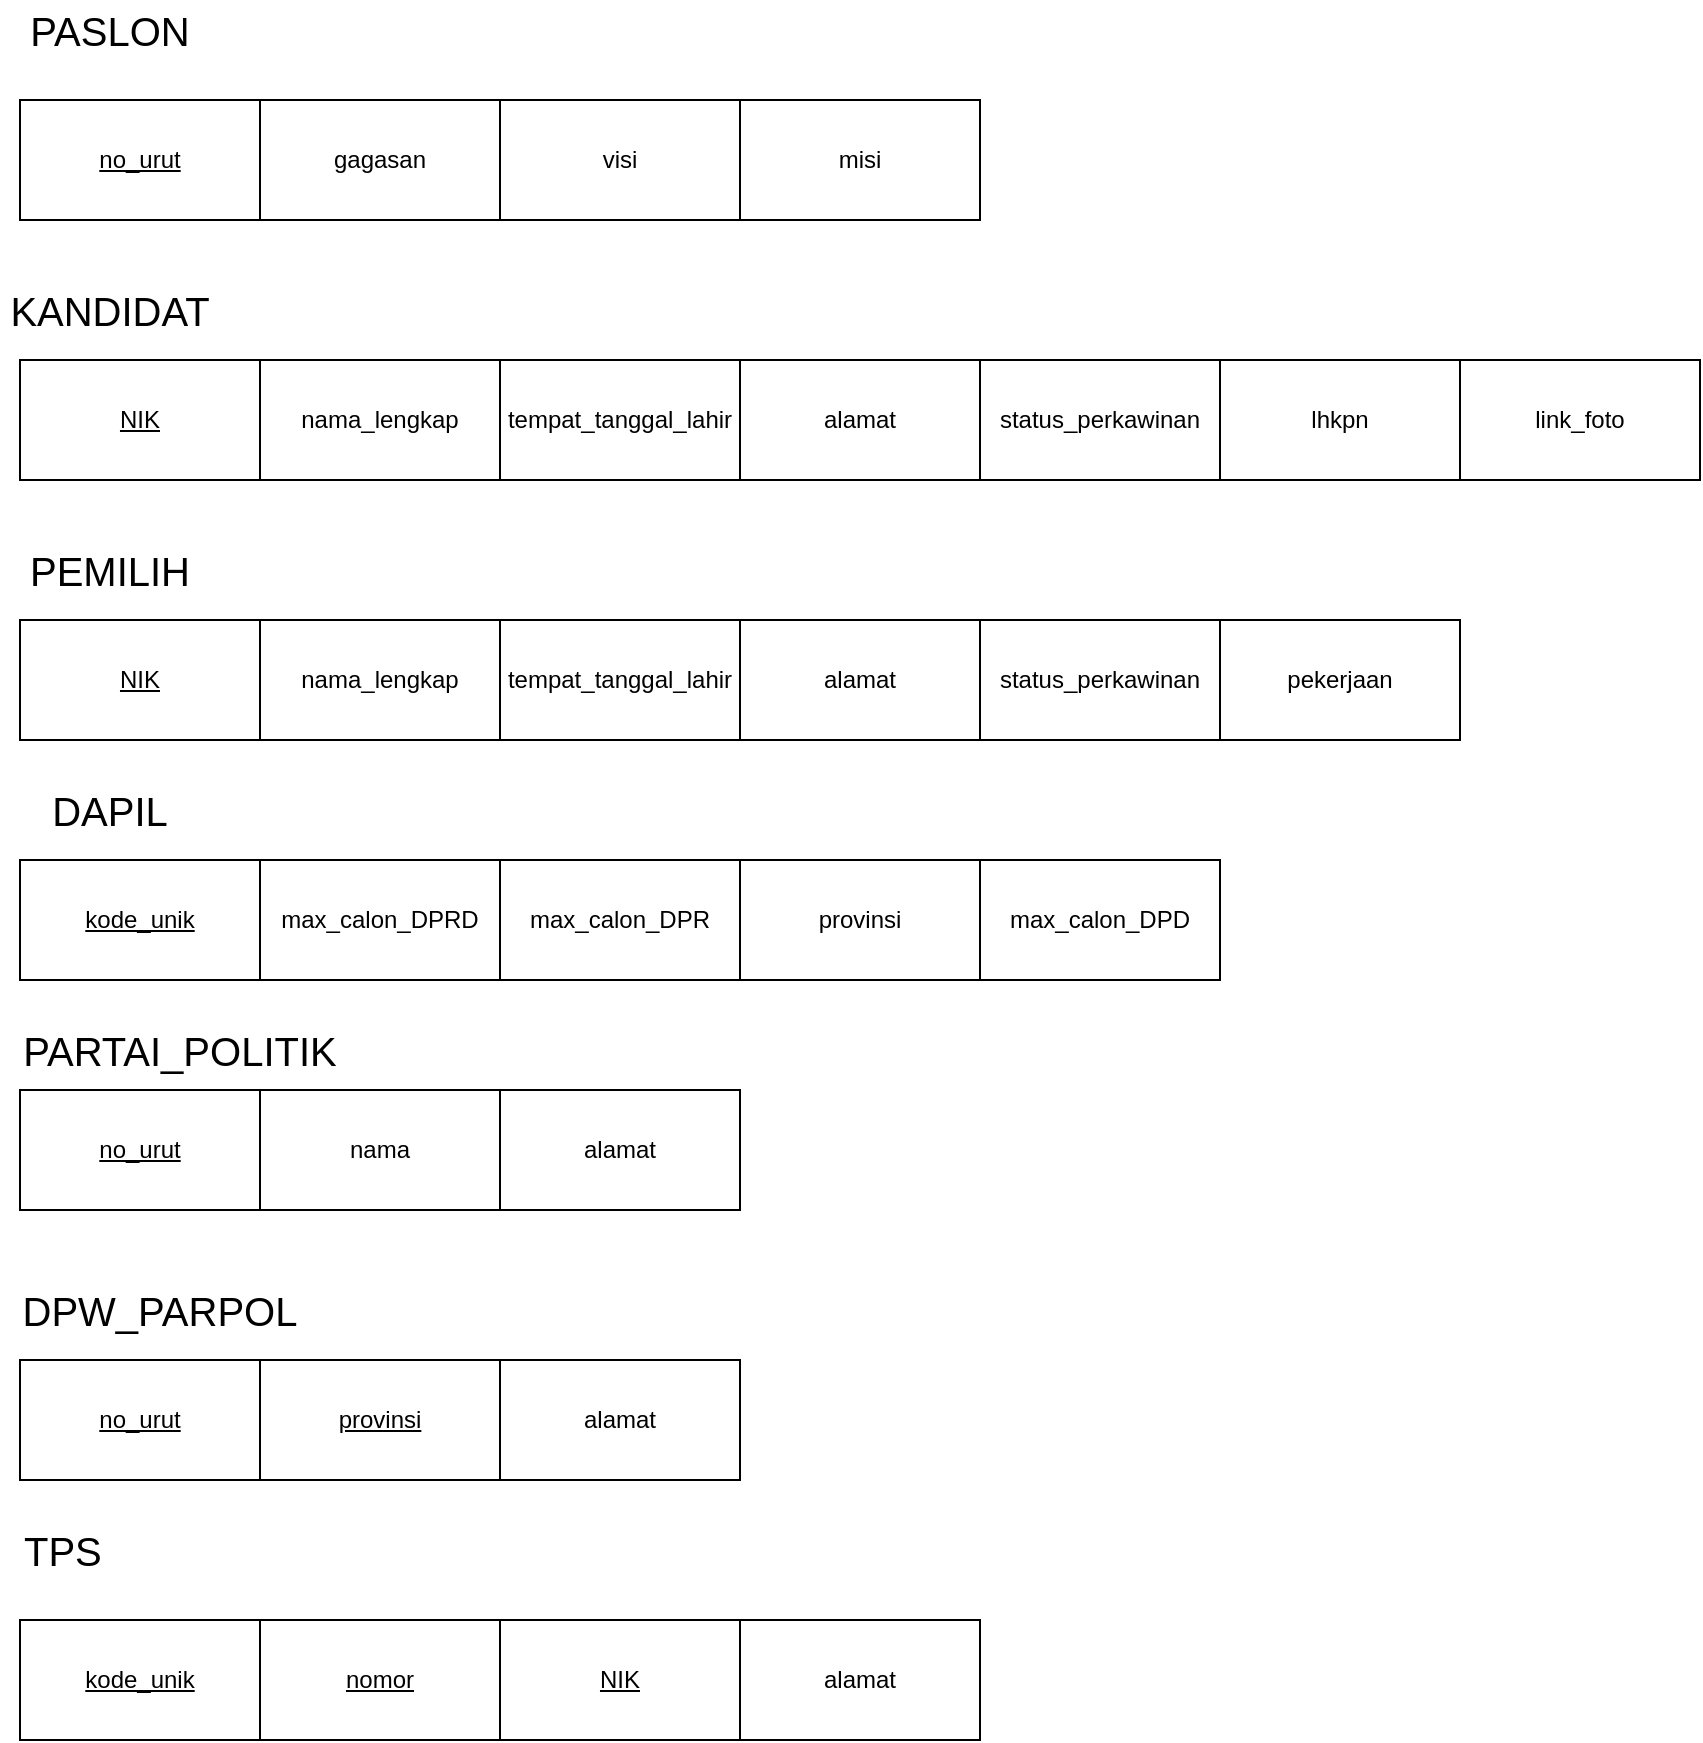 <mxfile version="24.0.1" type="github">
  <diagram name="Page-1" id="29IbZUK5nLMqWAKEhT4y">
    <mxGraphModel dx="880" dy="434" grid="1" gridSize="10" guides="1" tooltips="1" connect="1" arrows="1" fold="1" page="1" pageScale="1" pageWidth="827" pageHeight="1169" math="0" shadow="0">
      <root>
        <mxCell id="0" />
        <mxCell id="1" parent="0" />
        <mxCell id="_uWPzjZglegu2zwNNhxl-1" value="no_urut" style="rounded=0;whiteSpace=wrap;html=1;fontStyle=4" vertex="1" parent="1">
          <mxGeometry x="70" y="90" width="120" height="60" as="geometry" />
        </mxCell>
        <mxCell id="_uWPzjZglegu2zwNNhxl-2" value="gagasan" style="rounded=0;whiteSpace=wrap;html=1;" vertex="1" parent="1">
          <mxGeometry x="190" y="90" width="120" height="60" as="geometry" />
        </mxCell>
        <mxCell id="_uWPzjZglegu2zwNNhxl-3" value="visi" style="rounded=0;whiteSpace=wrap;html=1;" vertex="1" parent="1">
          <mxGeometry x="310" y="90" width="120" height="60" as="geometry" />
        </mxCell>
        <mxCell id="_uWPzjZglegu2zwNNhxl-4" value="misi" style="rounded=0;whiteSpace=wrap;html=1;" vertex="1" parent="1">
          <mxGeometry x="430" y="90" width="120" height="60" as="geometry" />
        </mxCell>
        <mxCell id="_uWPzjZglegu2zwNNhxl-5" value="PASLON" style="text;html=1;align=center;verticalAlign=middle;whiteSpace=wrap;rounded=0;fontSize=20;" vertex="1" parent="1">
          <mxGeometry x="60" y="40" width="110" height="30" as="geometry" />
        </mxCell>
        <mxCell id="_uWPzjZglegu2zwNNhxl-7" value="NIK" style="rounded=0;whiteSpace=wrap;html=1;fontStyle=4" vertex="1" parent="1">
          <mxGeometry x="70" y="220" width="120" height="60" as="geometry" />
        </mxCell>
        <mxCell id="_uWPzjZglegu2zwNNhxl-8" value="nama_lengkap" style="rounded=0;whiteSpace=wrap;html=1;" vertex="1" parent="1">
          <mxGeometry x="190" y="220" width="120" height="60" as="geometry" />
        </mxCell>
        <mxCell id="_uWPzjZglegu2zwNNhxl-9" value="tempat_tanggal_lahir" style="rounded=0;whiteSpace=wrap;html=1;" vertex="1" parent="1">
          <mxGeometry x="310" y="220" width="120" height="60" as="geometry" />
        </mxCell>
        <mxCell id="_uWPzjZglegu2zwNNhxl-10" value="alamat" style="rounded=0;whiteSpace=wrap;html=1;" vertex="1" parent="1">
          <mxGeometry x="430" y="220" width="120" height="60" as="geometry" />
        </mxCell>
        <mxCell id="_uWPzjZglegu2zwNNhxl-11" value="status_perkawinan" style="rounded=0;whiteSpace=wrap;html=1;" vertex="1" parent="1">
          <mxGeometry x="550" y="220" width="120" height="60" as="geometry" />
        </mxCell>
        <mxCell id="_uWPzjZglegu2zwNNhxl-12" value="lhkpn" style="rounded=0;whiteSpace=wrap;html=1;" vertex="1" parent="1">
          <mxGeometry x="670" y="220" width="120" height="60" as="geometry" />
        </mxCell>
        <mxCell id="_uWPzjZglegu2zwNNhxl-13" value="link_foto" style="rounded=0;whiteSpace=wrap;html=1;" vertex="1" parent="1">
          <mxGeometry x="790" y="220" width="120" height="60" as="geometry" />
        </mxCell>
        <mxCell id="_uWPzjZglegu2zwNNhxl-14" value="NIK" style="rounded=0;whiteSpace=wrap;html=1;fontStyle=4" vertex="1" parent="1">
          <mxGeometry x="70" y="350" width="120" height="60" as="geometry" />
        </mxCell>
        <mxCell id="_uWPzjZglegu2zwNNhxl-15" value="KANDIDAT" style="text;html=1;align=center;verticalAlign=middle;whiteSpace=wrap;rounded=0;fontSize=20;" vertex="1" parent="1">
          <mxGeometry x="70" y="180" width="90" height="30" as="geometry" />
        </mxCell>
        <mxCell id="_uWPzjZglegu2zwNNhxl-16" value="nama_lengkap" style="rounded=0;whiteSpace=wrap;html=1;" vertex="1" parent="1">
          <mxGeometry x="190" y="350" width="120" height="60" as="geometry" />
        </mxCell>
        <mxCell id="_uWPzjZglegu2zwNNhxl-18" value="tempat_tanggal_lahir" style="rounded=0;whiteSpace=wrap;html=1;" vertex="1" parent="1">
          <mxGeometry x="310" y="350" width="120" height="60" as="geometry" />
        </mxCell>
        <mxCell id="_uWPzjZglegu2zwNNhxl-19" value="alamat" style="rounded=0;whiteSpace=wrap;html=1;" vertex="1" parent="1">
          <mxGeometry x="430" y="350" width="120" height="60" as="geometry" />
        </mxCell>
        <mxCell id="_uWPzjZglegu2zwNNhxl-20" value="status_perkawinan" style="rounded=0;whiteSpace=wrap;html=1;" vertex="1" parent="1">
          <mxGeometry x="550" y="350" width="120" height="60" as="geometry" />
        </mxCell>
        <mxCell id="_uWPzjZglegu2zwNNhxl-21" value="pekerjaan" style="rounded=0;whiteSpace=wrap;html=1;" vertex="1" parent="1">
          <mxGeometry x="670" y="350" width="120" height="60" as="geometry" />
        </mxCell>
        <mxCell id="_uWPzjZglegu2zwNNhxl-22" value="max_calon_DPD" style="rounded=0;whiteSpace=wrap;html=1;" vertex="1" parent="1">
          <mxGeometry x="550" y="470" width="120" height="60" as="geometry" />
        </mxCell>
        <mxCell id="_uWPzjZglegu2zwNNhxl-23" value="PEMILIH" style="text;html=1;align=center;verticalAlign=middle;whiteSpace=wrap;rounded=0;fontSize=20;" vertex="1" parent="1">
          <mxGeometry x="70" y="310" width="90" height="30" as="geometry" />
        </mxCell>
        <mxCell id="_uWPzjZglegu2zwNNhxl-24" value="max_calon_DPRD" style="rounded=0;whiteSpace=wrap;html=1;" vertex="1" parent="1">
          <mxGeometry x="190" y="470" width="120" height="60" as="geometry" />
        </mxCell>
        <mxCell id="_uWPzjZglegu2zwNNhxl-25" value="max_calon_DPR" style="rounded=0;whiteSpace=wrap;html=1;" vertex="1" parent="1">
          <mxGeometry x="310" y="470" width="120" height="60" as="geometry" />
        </mxCell>
        <mxCell id="_uWPzjZglegu2zwNNhxl-26" value="provinsi" style="rounded=0;whiteSpace=wrap;html=1;" vertex="1" parent="1">
          <mxGeometry x="430" y="470" width="120" height="60" as="geometry" />
        </mxCell>
        <mxCell id="_uWPzjZglegu2zwNNhxl-27" value="kode_unik" style="rounded=0;whiteSpace=wrap;html=1;fontStyle=4" vertex="1" parent="1">
          <mxGeometry x="70" y="470" width="120" height="60" as="geometry" />
        </mxCell>
        <mxCell id="_uWPzjZglegu2zwNNhxl-28" value="DAPIL" style="text;html=1;align=center;verticalAlign=middle;whiteSpace=wrap;rounded=0;fontSize=20;" vertex="1" parent="1">
          <mxGeometry x="70" y="430" width="90" height="30" as="geometry" />
        </mxCell>
        <mxCell id="_uWPzjZglegu2zwNNhxl-29" value="no_urut" style="rounded=0;whiteSpace=wrap;html=1;fontStyle=4" vertex="1" parent="1">
          <mxGeometry x="70" y="585" width="120" height="60" as="geometry" />
        </mxCell>
        <mxCell id="_uWPzjZglegu2zwNNhxl-30" value="nama" style="rounded=0;whiteSpace=wrap;html=1;" vertex="1" parent="1">
          <mxGeometry x="190" y="585" width="120" height="60" as="geometry" />
        </mxCell>
        <mxCell id="_uWPzjZglegu2zwNNhxl-31" value="alamat" style="rounded=0;whiteSpace=wrap;html=1;" vertex="1" parent="1">
          <mxGeometry x="310" y="585" width="120" height="60" as="geometry" />
        </mxCell>
        <mxCell id="_uWPzjZglegu2zwNNhxl-32" value="PARTAI_POLITIK" style="text;html=1;align=center;verticalAlign=middle;whiteSpace=wrap;rounded=0;fontSize=20;" vertex="1" parent="1">
          <mxGeometry x="70" y="550" width="160" height="30" as="geometry" />
        </mxCell>
        <mxCell id="_uWPzjZglegu2zwNNhxl-36" value="provinsi" style="rounded=0;whiteSpace=wrap;html=1;fontStyle=4" vertex="1" parent="1">
          <mxGeometry x="190" y="720" width="120" height="60" as="geometry" />
        </mxCell>
        <mxCell id="_uWPzjZglegu2zwNNhxl-37" value="no_urut" style="rounded=0;whiteSpace=wrap;html=1;fontStyle=4" vertex="1" parent="1">
          <mxGeometry x="70" y="720" width="120" height="60" as="geometry" />
        </mxCell>
        <mxCell id="_uWPzjZglegu2zwNNhxl-38" value="alamat" style="rounded=0;whiteSpace=wrap;html=1;" vertex="1" parent="1">
          <mxGeometry x="310" y="720" width="120" height="60" as="geometry" />
        </mxCell>
        <mxCell id="_uWPzjZglegu2zwNNhxl-39" value="DPW_PARPOL" style="text;html=1;align=center;verticalAlign=middle;whiteSpace=wrap;rounded=0;fontSize=20;" vertex="1" parent="1">
          <mxGeometry x="60" y="680" width="160" height="30" as="geometry" />
        </mxCell>
        <mxCell id="_uWPzjZglegu2zwNNhxl-40" value="alamat" style="rounded=0;whiteSpace=wrap;html=1;" vertex="1" parent="1">
          <mxGeometry x="430" y="850" width="120" height="60" as="geometry" />
        </mxCell>
        <mxCell id="_uWPzjZglegu2zwNNhxl-41" value="nomor" style="rounded=0;whiteSpace=wrap;html=1;fontStyle=4" vertex="1" parent="1">
          <mxGeometry x="190" y="850" width="120" height="60" as="geometry" />
        </mxCell>
        <mxCell id="_uWPzjZglegu2zwNNhxl-42" value="kode_unik" style="rounded=0;whiteSpace=wrap;html=1;fontStyle=4" vertex="1" parent="1">
          <mxGeometry x="70" y="850" width="120" height="60" as="geometry" />
        </mxCell>
        <mxCell id="_uWPzjZglegu2zwNNhxl-43" value="TPS" style="text;html=1;align=left;verticalAlign=middle;whiteSpace=wrap;rounded=0;fontSize=20;" vertex="1" parent="1">
          <mxGeometry x="70" y="800" width="160" height="30" as="geometry" />
        </mxCell>
        <mxCell id="_uWPzjZglegu2zwNNhxl-44" value="NIK" style="rounded=0;whiteSpace=wrap;html=1;fontStyle=4" vertex="1" parent="1">
          <mxGeometry x="310" y="850" width="120" height="60" as="geometry" />
        </mxCell>
      </root>
    </mxGraphModel>
  </diagram>
</mxfile>
